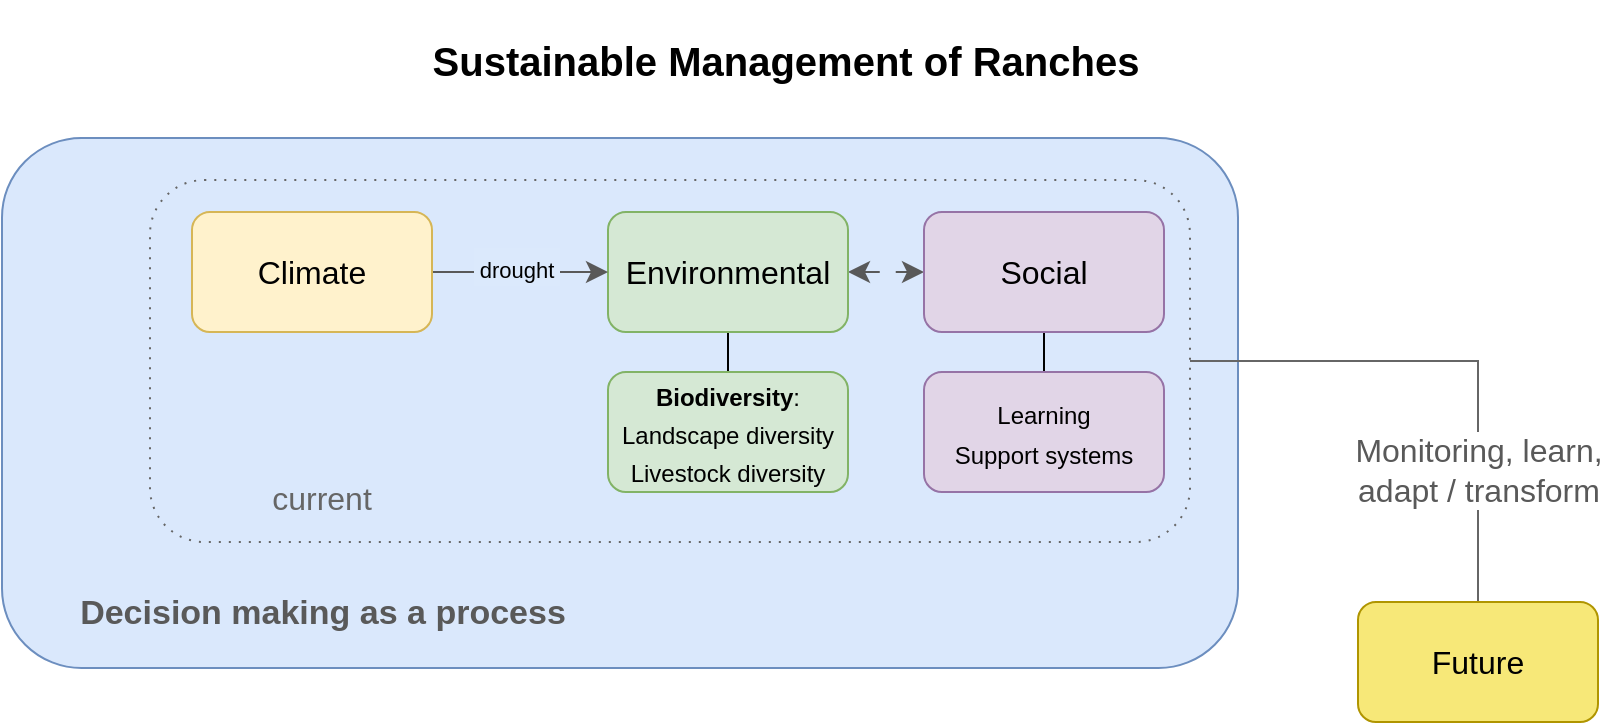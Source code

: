 <mxfile version="21.2.2" type="github">
  <diagram name="Page-1" id="Rk7w6HHk9pRMZBYdX3ba">
    <mxGraphModel dx="1593" dy="1238" grid="0" gridSize="10" guides="1" tooltips="1" connect="1" arrows="1" fold="1" page="0" pageScale="1" pageWidth="850" pageHeight="1100" math="0" shadow="0">
      <root>
        <mxCell id="0" />
        <mxCell id="1" parent="0" />
        <mxCell id="Xyv1j1IWJ2Sn1UK9mUce-25" value="" style="rounded=1;whiteSpace=wrap;html=1;fontSize=16;fillColor=#dae8fc;strokeColor=#6c8ebf;" vertex="1" parent="1">
          <mxGeometry x="-257" y="31" width="618" height="265" as="geometry" />
        </mxCell>
        <mxCell id="Xyv1j1IWJ2Sn1UK9mUce-34" value="" style="rounded=1;whiteSpace=wrap;html=1;fontSize=16;fillColor=none;dashed=1;dashPattern=1 4;strokeColor=#666666;" vertex="1" parent="1">
          <mxGeometry x="-183" y="52" width="520" height="181" as="geometry" />
        </mxCell>
        <mxCell id="Xyv1j1IWJ2Sn1UK9mUce-1" value="&lt;font style=&quot;font-size: 20px;&quot;&gt;Sustainable Management of Ranches&lt;/font&gt;" style="rounded=1;whiteSpace=wrap;html=1;fontSize=16;strokeColor=none;fontStyle=1" vertex="1" parent="1">
          <mxGeometry x="-244" y="-38" width="758" height="60" as="geometry" />
        </mxCell>
        <mxCell id="Xyv1j1IWJ2Sn1UK9mUce-15" value="" style="edgeStyle=none;curved=1;rounded=0;orthogonalLoop=1;jettySize=auto;html=1;fontSize=12;startSize=8;endSize=8;endArrow=none;endFill=0;" edge="1" parent="1" source="Xyv1j1IWJ2Sn1UK9mUce-2" target="Xyv1j1IWJ2Sn1UK9mUce-14">
          <mxGeometry relative="1" as="geometry" />
        </mxCell>
        <mxCell id="Xyv1j1IWJ2Sn1UK9mUce-28" style="edgeStyle=orthogonalEdgeStyle;rounded=0;orthogonalLoop=1;jettySize=auto;html=1;exitX=1;exitY=0.5;exitDx=0;exitDy=0;fontSize=12;startSize=8;endSize=8;entryX=0;entryY=0.5;entryDx=0;entryDy=0;dashed=1;dashPattern=8 8;strokeColor=#595959;startArrow=classic;startFill=1;" edge="1" parent="1" source="Xyv1j1IWJ2Sn1UK9mUce-2" target="Xyv1j1IWJ2Sn1UK9mUce-5">
          <mxGeometry relative="1" as="geometry" />
        </mxCell>
        <mxCell id="Xyv1j1IWJ2Sn1UK9mUce-2" value="Environmental" style="whiteSpace=wrap;html=1;fontSize=16;rounded=1;fillColor=#d5e8d4;strokeColor=#82b366;" vertex="1" parent="1">
          <mxGeometry x="46" y="68" width="120" height="60" as="geometry" />
        </mxCell>
        <mxCell id="Xyv1j1IWJ2Sn1UK9mUce-19" value="" style="edgeStyle=none;curved=1;rounded=0;orthogonalLoop=1;jettySize=auto;html=1;fontSize=12;startSize=8;endSize=8;endArrow=none;endFill=0;" edge="1" parent="1" source="Xyv1j1IWJ2Sn1UK9mUce-5" target="Xyv1j1IWJ2Sn1UK9mUce-7">
          <mxGeometry relative="1" as="geometry" />
        </mxCell>
        <mxCell id="Xyv1j1IWJ2Sn1UK9mUce-5" value="Social" style="whiteSpace=wrap;html=1;fontSize=16;rounded=1;fillColor=#e1d5e7;strokeColor=#9673a6;" vertex="1" parent="1">
          <mxGeometry x="204" y="68" width="120" height="60" as="geometry" />
        </mxCell>
        <mxCell id="Xyv1j1IWJ2Sn1UK9mUce-7" value="&lt;font style=&quot;font-size: 12px;&quot;&gt;Learning&lt;br style=&quot;border-color: var(--border-color);&quot;&gt;Support systems&lt;/font&gt;" style="whiteSpace=wrap;html=1;fontSize=16;rounded=1;fillColor=#e1d5e7;strokeColor=#9673a6;" vertex="1" parent="1">
          <mxGeometry x="204" y="148" width="120" height="60" as="geometry" />
        </mxCell>
        <mxCell id="Xyv1j1IWJ2Sn1UK9mUce-10" style="edgeStyle=none;curved=1;rounded=0;orthogonalLoop=1;jettySize=auto;html=1;fontSize=12;startSize=8;endSize=8;strokeColor=#595959;" edge="1" parent="1" source="Xyv1j1IWJ2Sn1UK9mUce-9" target="Xyv1j1IWJ2Sn1UK9mUce-2">
          <mxGeometry relative="1" as="geometry" />
        </mxCell>
        <mxCell id="Xyv1j1IWJ2Sn1UK9mUce-20" value="&lt;font style=&quot;font-size: 11px;&quot;&gt;&amp;nbsp;drought&amp;nbsp;&lt;/font&gt;" style="edgeLabel;html=1;align=center;verticalAlign=middle;resizable=0;points=[];fontSize=16;labelBackgroundColor=#dbe9fc;" vertex="1" connectable="0" parent="Xyv1j1IWJ2Sn1UK9mUce-10">
          <mxGeometry x="0.023" y="-3" relative="1" as="geometry">
            <mxPoint x="-3" y="-6" as="offset" />
          </mxGeometry>
        </mxCell>
        <mxCell id="Xyv1j1IWJ2Sn1UK9mUce-9" value="Climate" style="rounded=1;whiteSpace=wrap;html=1;fontSize=16;fillColor=#fff2cc;strokeColor=#d6b656;" vertex="1" parent="1">
          <mxGeometry x="-162" y="68" width="120" height="60" as="geometry" />
        </mxCell>
        <mxCell id="Xyv1j1IWJ2Sn1UK9mUce-14" value="&lt;font style=&quot;font-size: 12px;&quot;&gt;&lt;b&gt;Biodiversity&lt;/b&gt;:&lt;br&gt;Landscape diversity&lt;br&gt;Livestock diversity&lt;br&gt;&lt;/font&gt;" style="whiteSpace=wrap;html=1;fontSize=16;rounded=1;fillColor=#d5e8d4;strokeColor=#82b366;" vertex="1" parent="1">
          <mxGeometry x="46" y="148" width="120" height="60" as="geometry" />
        </mxCell>
        <mxCell id="Xyv1j1IWJ2Sn1UK9mUce-37" style="edgeStyle=orthogonalEdgeStyle;rounded=0;orthogonalLoop=1;jettySize=auto;html=1;exitX=1;exitY=0.5;exitDx=0;exitDy=0;fontSize=12;startSize=8;endSize=8;endArrow=none;endFill=0;strokeColor=#666666;entryX=0.5;entryY=0;entryDx=0;entryDy=0;" edge="1" parent="1" source="Xyv1j1IWJ2Sn1UK9mUce-34" target="Xyv1j1IWJ2Sn1UK9mUce-33">
          <mxGeometry relative="1" as="geometry">
            <mxPoint x="481" y="306" as="targetPoint" />
          </mxGeometry>
        </mxCell>
        <mxCell id="Xyv1j1IWJ2Sn1UK9mUce-38" value="Monitoring, learn, &lt;br&gt;adapt / transform" style="edgeLabel;html=1;align=center;verticalAlign=middle;resizable=0;points=[];fontSize=16;fontColor=#595959;" vertex="1" connectable="0" parent="Xyv1j1IWJ2Sn1UK9mUce-37">
          <mxGeometry x="0.095" y="-1" relative="1" as="geometry">
            <mxPoint x="1" y="53" as="offset" />
          </mxGeometry>
        </mxCell>
        <mxCell id="Xyv1j1IWJ2Sn1UK9mUce-29" value="&lt;b&gt;Decision making as a process&lt;/b&gt;" style="text;html=1;strokeColor=none;fillColor=none;align=center;verticalAlign=middle;whiteSpace=wrap;rounded=0;fontSize=17;fontColor=#595959;" vertex="1" parent="1">
          <mxGeometry x="-241.5" y="241" width="289" height="55" as="geometry" />
        </mxCell>
        <mxCell id="Xyv1j1IWJ2Sn1UK9mUce-30" value="&lt;font&gt;current&lt;/font&gt;" style="text;html=1;strokeColor=none;fillColor=none;align=center;verticalAlign=middle;whiteSpace=wrap;rounded=0;fontSize=16;fontColor=#666666;" vertex="1" parent="1">
          <mxGeometry x="-153" y="196" width="112" height="30" as="geometry" />
        </mxCell>
        <mxCell id="Xyv1j1IWJ2Sn1UK9mUce-33" value="Future" style="whiteSpace=wrap;html=1;fontSize=16;rounded=1;fillColor=#F7E878;fontColor=#000000;strokeColor=#B09500;" vertex="1" parent="1">
          <mxGeometry x="421" y="263" width="120" height="60" as="geometry" />
        </mxCell>
      </root>
    </mxGraphModel>
  </diagram>
</mxfile>
